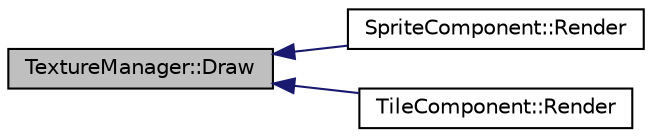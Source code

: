 digraph "TextureManager::Draw"
{
  edge [fontname="Helvetica",fontsize="10",labelfontname="Helvetica",labelfontsize="10"];
  node [fontname="Helvetica",fontsize="10",shape=record];
  rankdir="LR";
  Node1 [label="TextureManager::Draw",height=0.2,width=0.4,color="black", fillcolor="grey75", style="filled", fontcolor="black"];
  Node1 -> Node2 [dir="back",color="midnightblue",fontsize="10",style="solid",fontname="Helvetica"];
  Node2 [label="SpriteComponent::Render",height=0.2,width=0.4,color="black", fillcolor="white", style="filled",URL="$class_sprite_component.html#aed147a66b829847927a8735168e2e3e6"];
  Node1 -> Node3 [dir="back",color="midnightblue",fontsize="10",style="solid",fontname="Helvetica"];
  Node3 [label="TileComponent::Render",height=0.2,width=0.4,color="black", fillcolor="white", style="filled",URL="$class_tile_component.html#ae6c9b5f7fb55d41b0b0dffe30f073b7e"];
}
